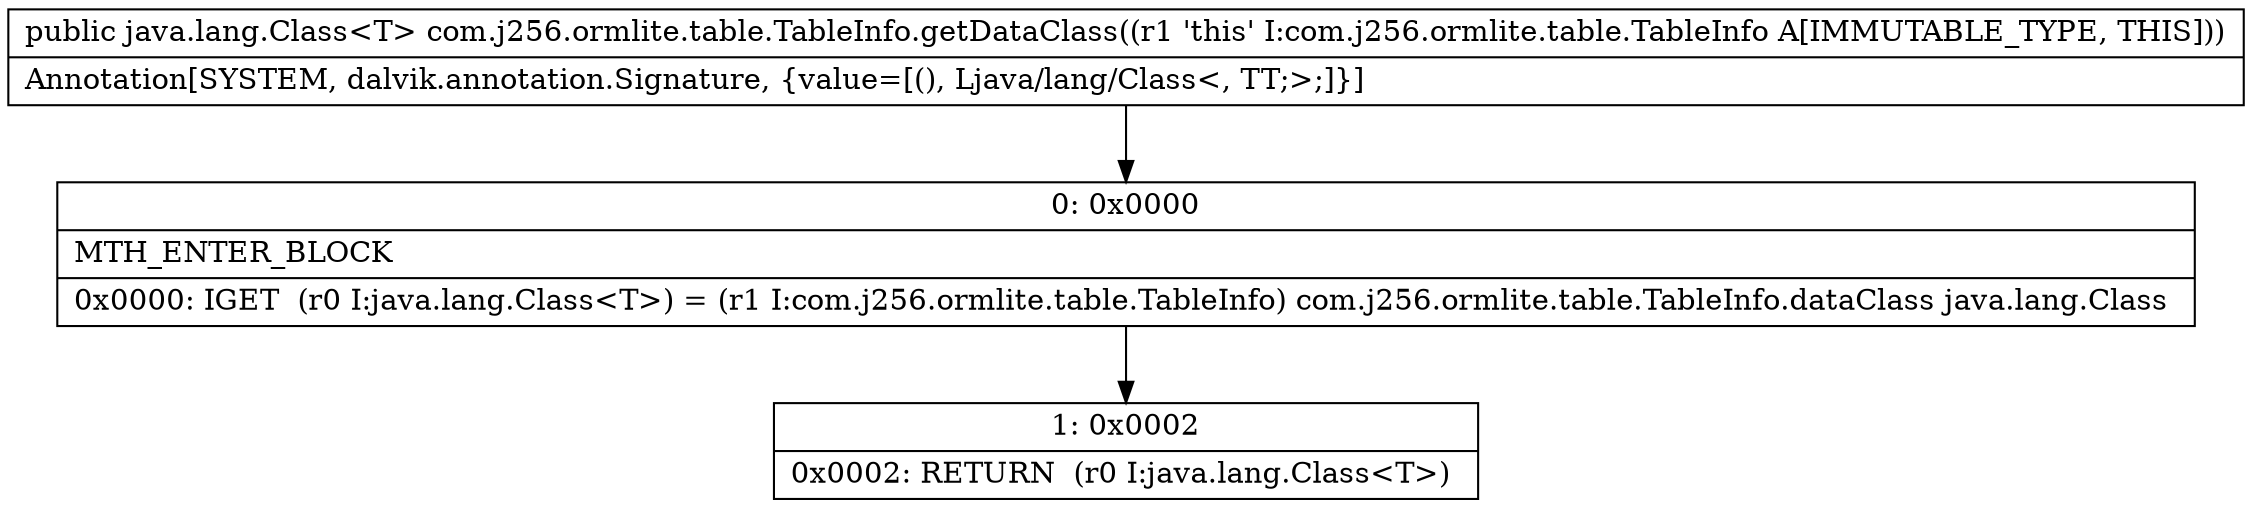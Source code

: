 digraph "CFG forcom.j256.ormlite.table.TableInfo.getDataClass()Ljava\/lang\/Class;" {
Node_0 [shape=record,label="{0\:\ 0x0000|MTH_ENTER_BLOCK\l|0x0000: IGET  (r0 I:java.lang.Class\<T\>) = (r1 I:com.j256.ormlite.table.TableInfo) com.j256.ormlite.table.TableInfo.dataClass java.lang.Class \l}"];
Node_1 [shape=record,label="{1\:\ 0x0002|0x0002: RETURN  (r0 I:java.lang.Class\<T\>) \l}"];
MethodNode[shape=record,label="{public java.lang.Class\<T\> com.j256.ormlite.table.TableInfo.getDataClass((r1 'this' I:com.j256.ormlite.table.TableInfo A[IMMUTABLE_TYPE, THIS]))  | Annotation[SYSTEM, dalvik.annotation.Signature, \{value=[(), Ljava\/lang\/Class\<, TT;\>;]\}]\l}"];
MethodNode -> Node_0;
Node_0 -> Node_1;
}


